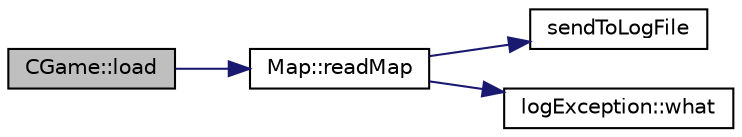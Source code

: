 digraph "CGame::load"
{
 // LATEX_PDF_SIZE
  edge [fontname="Helvetica",fontsize="10",labelfontname="Helvetica",labelfontsize="10"];
  node [fontname="Helvetica",fontsize="10",shape=record];
  rankdir="LR";
  Node1 [label="CGame::load",height=0.2,width=0.4,color="black", fillcolor="grey75", style="filled", fontcolor="black",tooltip=" "];
  Node1 -> Node2 [color="midnightblue",fontsize="10",style="solid",fontname="Helvetica"];
  Node2 [label="Map::readMap",height=0.2,width=0.4,color="black", fillcolor="white", style="filled",URL="$classMap.html#a79a4355510b026646449df1852768c38",tooltip=" "];
  Node2 -> Node3 [color="midnightblue",fontsize="10",style="solid",fontname="Helvetica"];
  Node3 [label="sendToLogFile",height=0.2,width=0.4,color="black", fillcolor="white", style="filled",URL="$logFile_8cpp.html#a4646ee780db7319bd0615817febd557c",tooltip=" "];
  Node2 -> Node4 [color="midnightblue",fontsize="10",style="solid",fontname="Helvetica"];
  Node4 [label="logException::what",height=0.2,width=0.4,color="black", fillcolor="white", style="filled",URL="$classlogException.html#ae39c5653d4ea6c93444e3ac290878ad5",tooltip=" "];
}
